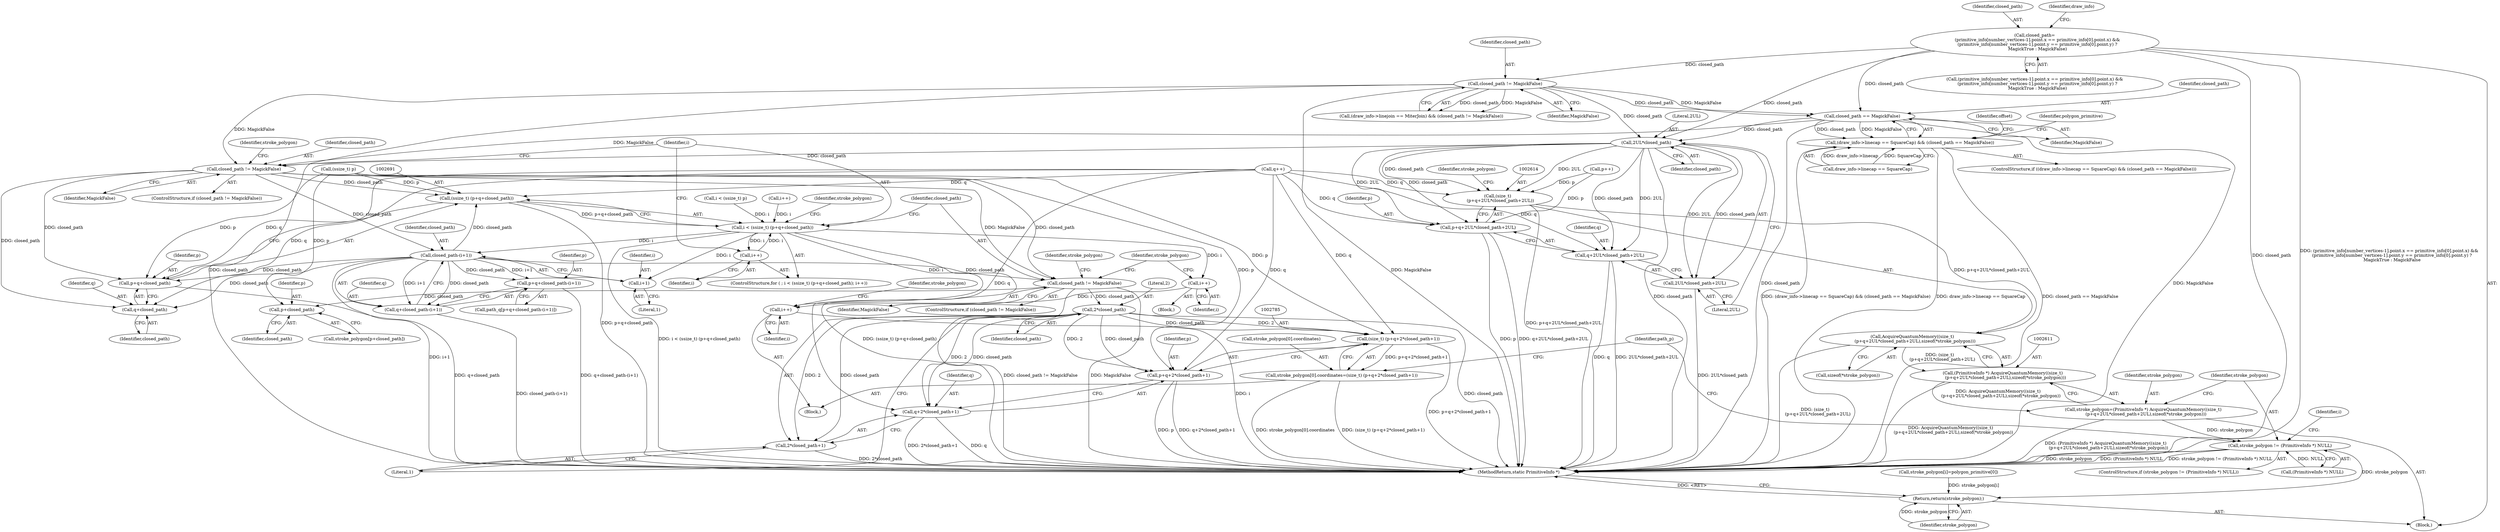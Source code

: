 digraph "0_ImageMagick_726812fa2fa7ce16bcf58f6e115f65427a1c0950_5@API" {
"1000440" [label="(Call,closed_path == MagickFalse)"];
"1000274" [label="(Call,closed_path != MagickFalse)"];
"1000221" [label="(Call,closed_path=\n    (primitive_info[number_vertices-1].point.x == primitive_info[0].point.x) &&\n    (primitive_info[number_vertices-1].point.y == primitive_info[0].point.y) ?\n    MagickTrue : MagickFalse)"];
"1000434" [label="(Call,(draw_info->linecap == SquareCap) && (closed_path == MagickFalse))"];
"1002620" [label="(Call,2UL*closed_path)"];
"1002613" [label="(Call,(size_t)\n    (p+q+2UL*closed_path+2UL))"];
"1002612" [label="(Call,AcquireQuantumMemory((size_t)\n    (p+q+2UL*closed_path+2UL),sizeof(*stroke_polygon)))"];
"1002610" [label="(Call,(PrimitiveInfo *) AcquireQuantumMemory((size_t)\n    (p+q+2UL*closed_path+2UL),sizeof(*stroke_polygon)))"];
"1002608" [label="(Call,stroke_polygon=(PrimitiveInfo *) AcquireQuantumMemory((size_t)\n    (p+q+2UL*closed_path+2UL),sizeof(*stroke_polygon)))"];
"1002628" [label="(Call,stroke_polygon != (PrimitiveInfo *) NULL)"];
"1002813" [label="(Return,return(stroke_polygon);)"];
"1002615" [label="(Call,p+q+2UL*closed_path+2UL)"];
"1002617" [label="(Call,q+2UL*closed_path+2UL)"];
"1002619" [label="(Call,2UL*closed_path+2UL)"];
"1002663" [label="(Call,closed_path != MagickFalse)"];
"1002690" [label="(Call,(ssize_t) (p+q+closed_path))"];
"1002688" [label="(Call,i < (ssize_t) (p+q+closed_path))"];
"1002697" [label="(Call,i++)"];
"1002719" [label="(Call,closed_path-(i+1))"];
"1002692" [label="(Call,p+q+closed_path)"];
"1002694" [label="(Call,q+closed_path)"];
"1002715" [label="(Call,p+q+closed_path-(i+1))"];
"1002717" [label="(Call,q+closed_path-(i+1))"];
"1002725" [label="(Call,closed_path != MagickFalse)"];
"1002745" [label="(Call,p+closed_path)"];
"1002791" [label="(Call,2*closed_path)"];
"1002784" [label="(Call,(size_t) (p+q+2*closed_path+1))"];
"1002778" [label="(Call,stroke_polygon[0].coordinates=(size_t) (p+q+2*closed_path+1))"];
"1002786" [label="(Call,p+q+2*closed_path+1)"];
"1002788" [label="(Call,q+2*closed_path+1)"];
"1002790" [label="(Call,2*closed_path+1)"];
"1002721" [label="(Call,i+1)"];
"1002749" [label="(Call,i++)"];
"1002769" [label="(Call,i++)"];
"1002725" [label="(Call,closed_path != MagickFalse)"];
"1002610" [label="(Call,(PrimitiveInfo *) AcquireQuantumMemory((size_t)\n    (p+q+2UL*closed_path+2UL),sizeof(*stroke_polygon)))"];
"1002621" [label="(Literal,2UL)"];
"1002595" [label="(Call,p++)"];
"1002697" [label="(Call,i++)"];
"1002696" [label="(Identifier,closed_path)"];
"1002622" [label="(Identifier,closed_path)"];
"1002623" [label="(Literal,2UL)"];
"1002618" [label="(Identifier,q)"];
"1002815" [label="(MethodReturn,static PrimitiveInfo *)"];
"1002628" [label="(Call,stroke_polygon != (PrimitiveInfo *) NULL)"];
"1002692" [label="(Call,p+q+closed_path)"];
"1002716" [label="(Identifier,p)"];
"1002745" [label="(Call,p+closed_path)"];
"1002669" [label="(Identifier,stroke_polygon)"];
"1002688" [label="(Call,i < (ssize_t) (p+q+closed_path))"];
"1000221" [label="(Call,closed_path=\n    (primitive_info[number_vertices-1].point.x == primitive_info[0].point.x) &&\n    (primitive_info[number_vertices-1].point.y == primitive_info[0].point.y) ?\n    MagickTrue : MagickFalse)"];
"1002794" [label="(Literal,1)"];
"1002778" [label="(Call,stroke_polygon[0].coordinates=(size_t) (p+q+2*closed_path+1))"];
"1002620" [label="(Call,2UL*closed_path)"];
"1002617" [label="(Call,q+2UL*closed_path+2UL)"];
"1002690" [label="(Call,(ssize_t) (p+q+closed_path))"];
"1002727" [label="(Identifier,MagickFalse)"];
"1000276" [label="(Identifier,MagickFalse)"];
"1002749" [label="(Call,i++)"];
"1002813" [label="(Return,return(stroke_polygon);)"];
"1000435" [label="(Call,draw_info->linecap == SquareCap)"];
"1002609" [label="(Identifier,stroke_polygon)"];
"1000223" [label="(Call,(primitive_info[number_vertices-1].point.x == primitive_info[0].point.x) &&\n    (primitive_info[number_vertices-1].point.y == primitive_info[0].point.y) ?\n    MagickTrue : MagickFalse)"];
"1002722" [label="(Identifier,i)"];
"1002695" [label="(Identifier,q)"];
"1002791" [label="(Call,2*closed_path)"];
"1002774" [label="(Identifier,stroke_polygon)"];
"1000433" [label="(ControlStructure,if ((draw_info->linecap == SquareCap) && (closed_path == MagickFalse)))"];
"1002633" [label="(Block,)"];
"1002665" [label="(Identifier,MagickFalse)"];
"1000222" [label="(Identifier,closed_path)"];
"1002636" [label="(Identifier,i)"];
"1002717" [label="(Call,q+closed_path-(i+1))"];
"1002723" [label="(Literal,1)"];
"1002627" [label="(ControlStructure,if (stroke_polygon != (PrimitiveInfo *) NULL))"];
"1000108" [label="(Block,)"];
"1002746" [label="(Identifier,p)"];
"1002792" [label="(Literal,2)"];
"1002753" [label="(Identifier,stroke_polygon)"];
"1002793" [label="(Identifier,closed_path)"];
"1002619" [label="(Call,2UL*closed_path+2UL)"];
"1002731" [label="(Identifier,stroke_polygon)"];
"1002724" [label="(ControlStructure,if (closed_path != MagickFalse))"];
"1002787" [label="(Identifier,p)"];
"1002626" [label="(Identifier,stroke_polygon)"];
"1002638" [label="(Call,i < (ssize_t) p)"];
"1000265" [label="(Identifier,draw_info)"];
"1002663" [label="(Call,closed_path != MagickFalse)"];
"1002612" [label="(Call,AcquireQuantumMemory((size_t)\n    (p+q+2UL*closed_path+2UL),sizeof(*stroke_polygon)))"];
"1002613" [label="(Call,(size_t)\n    (p+q+2UL*closed_path+2UL))"];
"1002715" [label="(Call,p+q+closed_path-(i+1))"];
"1000441" [label="(Identifier,closed_path)"];
"1002603" [label="(Call,q++)"];
"1002769" [label="(Call,i++)"];
"1002713" [label="(Call,path_q[p+q+closed_path-(i+1)])"];
"1002784" [label="(Call,(size_t) (p+q+2*closed_path+1))"];
"1002694" [label="(Call,q+closed_path)"];
"1002719" [label="(Call,closed_path-(i+1))"];
"1002693" [label="(Identifier,p)"];
"1002790" [label="(Call,2*closed_path+1)"];
"1002728" [label="(Block,)"];
"1002662" [label="(ControlStructure,if (closed_path != MagickFalse))"];
"1002726" [label="(Identifier,closed_path)"];
"1002616" [label="(Identifier,p)"];
"1000449" [label="(Identifier,offset)"];
"1002640" [label="(Call,(ssize_t) p)"];
"1002608" [label="(Call,stroke_polygon=(PrimitiveInfo *) AcquireQuantumMemory((size_t)\n    (p+q+2UL*closed_path+2UL),sizeof(*stroke_polygon)))"];
"1002624" [label="(Call,sizeof(*stroke_polygon))"];
"1002698" [label="(Identifier,i)"];
"1002786" [label="(Call,p+q+2*closed_path+1)"];
"1002721" [label="(Call,i+1)"];
"1002615" [label="(Call,p+q+2UL*closed_path+2UL)"];
"1002750" [label="(Identifier,i)"];
"1002689" [label="(Identifier,i)"];
"1002685" [label="(Call,i++)"];
"1002629" [label="(Identifier,stroke_polygon)"];
"1000442" [label="(Identifier,MagickFalse)"];
"1002743" [label="(Call,stroke_polygon[p+closed_path])"];
"1002789" [label="(Identifier,q)"];
"1002796" [label="(Identifier,path_p)"];
"1002814" [label="(Identifier,stroke_polygon)"];
"1002702" [label="(Identifier,stroke_polygon)"];
"1002770" [label="(Identifier,i)"];
"1002630" [label="(Call,(PrimitiveInfo *) NULL)"];
"1000444" [label="(Identifier,polygon_primitive)"];
"1002788" [label="(Call,q+2*closed_path+1)"];
"1000434" [label="(Call,(draw_info->linecap == SquareCap) && (closed_path == MagickFalse))"];
"1000268" [label="(Call,(draw_info->linejoin == MiterJoin) && (closed_path != MagickFalse))"];
"1000275" [label="(Identifier,closed_path)"];
"1002718" [label="(Identifier,q)"];
"1002751" [label="(Call,stroke_polygon[i]=polygon_primitive[0])"];
"1002720" [label="(Identifier,closed_path)"];
"1000440" [label="(Call,closed_path == MagickFalse)"];
"1002664" [label="(Identifier,closed_path)"];
"1002687" [label="(ControlStructure,for ( ; i < (ssize_t) (p+q+closed_path); i++))"];
"1002779" [label="(Call,stroke_polygon[0].coordinates)"];
"1000274" [label="(Call,closed_path != MagickFalse)"];
"1002747" [label="(Identifier,closed_path)"];
"1000440" -> "1000434"  [label="AST: "];
"1000440" -> "1000442"  [label="CFG: "];
"1000441" -> "1000440"  [label="AST: "];
"1000442" -> "1000440"  [label="AST: "];
"1000434" -> "1000440"  [label="CFG: "];
"1000440" -> "1002815"  [label="DDG: MagickFalse"];
"1000440" -> "1002815"  [label="DDG: closed_path"];
"1000440" -> "1000434"  [label="DDG: closed_path"];
"1000440" -> "1000434"  [label="DDG: MagickFalse"];
"1000274" -> "1000440"  [label="DDG: closed_path"];
"1000274" -> "1000440"  [label="DDG: MagickFalse"];
"1000221" -> "1000440"  [label="DDG: closed_path"];
"1000440" -> "1002620"  [label="DDG: closed_path"];
"1000440" -> "1002663"  [label="DDG: MagickFalse"];
"1000274" -> "1000268"  [label="AST: "];
"1000274" -> "1000276"  [label="CFG: "];
"1000275" -> "1000274"  [label="AST: "];
"1000276" -> "1000274"  [label="AST: "];
"1000268" -> "1000274"  [label="CFG: "];
"1000274" -> "1002815"  [label="DDG: closed_path"];
"1000274" -> "1002815"  [label="DDG: MagickFalse"];
"1000274" -> "1000268"  [label="DDG: closed_path"];
"1000274" -> "1000268"  [label="DDG: MagickFalse"];
"1000221" -> "1000274"  [label="DDG: closed_path"];
"1000274" -> "1002620"  [label="DDG: closed_path"];
"1000274" -> "1002663"  [label="DDG: MagickFalse"];
"1000221" -> "1000108"  [label="AST: "];
"1000221" -> "1000223"  [label="CFG: "];
"1000222" -> "1000221"  [label="AST: "];
"1000223" -> "1000221"  [label="AST: "];
"1000265" -> "1000221"  [label="CFG: "];
"1000221" -> "1002815"  [label="DDG: (primitive_info[number_vertices-1].point.x == primitive_info[0].point.x) &&\n    (primitive_info[number_vertices-1].point.y == primitive_info[0].point.y) ?\n    MagickTrue : MagickFalse"];
"1000221" -> "1002815"  [label="DDG: closed_path"];
"1000221" -> "1002620"  [label="DDG: closed_path"];
"1000434" -> "1000433"  [label="AST: "];
"1000434" -> "1000435"  [label="CFG: "];
"1000435" -> "1000434"  [label="AST: "];
"1000444" -> "1000434"  [label="CFG: "];
"1000449" -> "1000434"  [label="CFG: "];
"1000434" -> "1002815"  [label="DDG: closed_path == MagickFalse"];
"1000434" -> "1002815"  [label="DDG: (draw_info->linecap == SquareCap) && (closed_path == MagickFalse)"];
"1000434" -> "1002815"  [label="DDG: draw_info->linecap == SquareCap"];
"1000435" -> "1000434"  [label="DDG: draw_info->linecap"];
"1000435" -> "1000434"  [label="DDG: SquareCap"];
"1002620" -> "1002619"  [label="AST: "];
"1002620" -> "1002622"  [label="CFG: "];
"1002621" -> "1002620"  [label="AST: "];
"1002622" -> "1002620"  [label="AST: "];
"1002623" -> "1002620"  [label="CFG: "];
"1002620" -> "1002815"  [label="DDG: closed_path"];
"1002620" -> "1002613"  [label="DDG: 2UL"];
"1002620" -> "1002613"  [label="DDG: closed_path"];
"1002620" -> "1002615"  [label="DDG: 2UL"];
"1002620" -> "1002615"  [label="DDG: closed_path"];
"1002620" -> "1002617"  [label="DDG: 2UL"];
"1002620" -> "1002617"  [label="DDG: closed_path"];
"1002620" -> "1002619"  [label="DDG: 2UL"];
"1002620" -> "1002619"  [label="DDG: closed_path"];
"1002620" -> "1002663"  [label="DDG: closed_path"];
"1002613" -> "1002612"  [label="AST: "];
"1002613" -> "1002615"  [label="CFG: "];
"1002614" -> "1002613"  [label="AST: "];
"1002615" -> "1002613"  [label="AST: "];
"1002626" -> "1002613"  [label="CFG: "];
"1002613" -> "1002815"  [label="DDG: p+q+2UL*closed_path+2UL"];
"1002613" -> "1002612"  [label="DDG: p+q+2UL*closed_path+2UL"];
"1002595" -> "1002613"  [label="DDG: p"];
"1002603" -> "1002613"  [label="DDG: q"];
"1002612" -> "1002610"  [label="AST: "];
"1002612" -> "1002624"  [label="CFG: "];
"1002624" -> "1002612"  [label="AST: "];
"1002610" -> "1002612"  [label="CFG: "];
"1002612" -> "1002815"  [label="DDG: (size_t)\n    (p+q+2UL*closed_path+2UL)"];
"1002612" -> "1002610"  [label="DDG: (size_t)\n    (p+q+2UL*closed_path+2UL)"];
"1002610" -> "1002608"  [label="AST: "];
"1002611" -> "1002610"  [label="AST: "];
"1002608" -> "1002610"  [label="CFG: "];
"1002610" -> "1002815"  [label="DDG: AcquireQuantumMemory((size_t)\n    (p+q+2UL*closed_path+2UL),sizeof(*stroke_polygon))"];
"1002610" -> "1002608"  [label="DDG: AcquireQuantumMemory((size_t)\n    (p+q+2UL*closed_path+2UL),sizeof(*stroke_polygon))"];
"1002608" -> "1000108"  [label="AST: "];
"1002609" -> "1002608"  [label="AST: "];
"1002629" -> "1002608"  [label="CFG: "];
"1002608" -> "1002815"  [label="DDG: (PrimitiveInfo *) AcquireQuantumMemory((size_t)\n    (p+q+2UL*closed_path+2UL),sizeof(*stroke_polygon))"];
"1002608" -> "1002628"  [label="DDG: stroke_polygon"];
"1002628" -> "1002627"  [label="AST: "];
"1002628" -> "1002630"  [label="CFG: "];
"1002629" -> "1002628"  [label="AST: "];
"1002630" -> "1002628"  [label="AST: "];
"1002636" -> "1002628"  [label="CFG: "];
"1002796" -> "1002628"  [label="CFG: "];
"1002628" -> "1002815"  [label="DDG: (PrimitiveInfo *) NULL"];
"1002628" -> "1002815"  [label="DDG: stroke_polygon != (PrimitiveInfo *) NULL"];
"1002628" -> "1002815"  [label="DDG: stroke_polygon"];
"1002630" -> "1002628"  [label="DDG: NULL"];
"1002628" -> "1002813"  [label="DDG: stroke_polygon"];
"1002813" -> "1000108"  [label="AST: "];
"1002813" -> "1002814"  [label="CFG: "];
"1002814" -> "1002813"  [label="AST: "];
"1002815" -> "1002813"  [label="CFG: "];
"1002813" -> "1002815"  [label="DDG: <RET>"];
"1002814" -> "1002813"  [label="DDG: stroke_polygon"];
"1002751" -> "1002813"  [label="DDG: stroke_polygon[i]"];
"1002615" -> "1002617"  [label="CFG: "];
"1002616" -> "1002615"  [label="AST: "];
"1002617" -> "1002615"  [label="AST: "];
"1002615" -> "1002815"  [label="DDG: q+2UL*closed_path+2UL"];
"1002615" -> "1002815"  [label="DDG: p"];
"1002595" -> "1002615"  [label="DDG: p"];
"1002603" -> "1002615"  [label="DDG: q"];
"1002617" -> "1002619"  [label="CFG: "];
"1002618" -> "1002617"  [label="AST: "];
"1002619" -> "1002617"  [label="AST: "];
"1002617" -> "1002815"  [label="DDG: q"];
"1002617" -> "1002815"  [label="DDG: 2UL*closed_path+2UL"];
"1002603" -> "1002617"  [label="DDG: q"];
"1002619" -> "1002623"  [label="CFG: "];
"1002623" -> "1002619"  [label="AST: "];
"1002619" -> "1002815"  [label="DDG: 2UL*closed_path"];
"1002663" -> "1002662"  [label="AST: "];
"1002663" -> "1002665"  [label="CFG: "];
"1002664" -> "1002663"  [label="AST: "];
"1002665" -> "1002663"  [label="AST: "];
"1002669" -> "1002663"  [label="CFG: "];
"1002689" -> "1002663"  [label="CFG: "];
"1002663" -> "1002690"  [label="DDG: closed_path"];
"1002663" -> "1002692"  [label="DDG: closed_path"];
"1002663" -> "1002694"  [label="DDG: closed_path"];
"1002663" -> "1002719"  [label="DDG: closed_path"];
"1002663" -> "1002725"  [label="DDG: closed_path"];
"1002663" -> "1002725"  [label="DDG: MagickFalse"];
"1002690" -> "1002688"  [label="AST: "];
"1002690" -> "1002692"  [label="CFG: "];
"1002691" -> "1002690"  [label="AST: "];
"1002692" -> "1002690"  [label="AST: "];
"1002688" -> "1002690"  [label="CFG: "];
"1002690" -> "1002815"  [label="DDG: p+q+closed_path"];
"1002690" -> "1002688"  [label="DDG: p+q+closed_path"];
"1002640" -> "1002690"  [label="DDG: p"];
"1002603" -> "1002690"  [label="DDG: q"];
"1002719" -> "1002690"  [label="DDG: closed_path"];
"1002688" -> "1002687"  [label="AST: "];
"1002689" -> "1002688"  [label="AST: "];
"1002702" -> "1002688"  [label="CFG: "];
"1002726" -> "1002688"  [label="CFG: "];
"1002688" -> "1002815"  [label="DDG: i < (ssize_t) (p+q+closed_path)"];
"1002688" -> "1002815"  [label="DDG: (ssize_t) (p+q+closed_path)"];
"1002697" -> "1002688"  [label="DDG: i"];
"1002685" -> "1002688"  [label="DDG: i"];
"1002638" -> "1002688"  [label="DDG: i"];
"1002688" -> "1002697"  [label="DDG: i"];
"1002688" -> "1002719"  [label="DDG: i"];
"1002688" -> "1002721"  [label="DDG: i"];
"1002688" -> "1002749"  [label="DDG: i"];
"1002688" -> "1002769"  [label="DDG: i"];
"1002697" -> "1002687"  [label="AST: "];
"1002697" -> "1002698"  [label="CFG: "];
"1002698" -> "1002697"  [label="AST: "];
"1002689" -> "1002697"  [label="CFG: "];
"1002719" -> "1002717"  [label="AST: "];
"1002719" -> "1002721"  [label="CFG: "];
"1002720" -> "1002719"  [label="AST: "];
"1002721" -> "1002719"  [label="AST: "];
"1002717" -> "1002719"  [label="CFG: "];
"1002719" -> "1002815"  [label="DDG: i+1"];
"1002719" -> "1002692"  [label="DDG: closed_path"];
"1002719" -> "1002694"  [label="DDG: closed_path"];
"1002719" -> "1002715"  [label="DDG: closed_path"];
"1002719" -> "1002715"  [label="DDG: i+1"];
"1002719" -> "1002717"  [label="DDG: closed_path"];
"1002719" -> "1002717"  [label="DDG: i+1"];
"1002719" -> "1002725"  [label="DDG: closed_path"];
"1002692" -> "1002694"  [label="CFG: "];
"1002693" -> "1002692"  [label="AST: "];
"1002694" -> "1002692"  [label="AST: "];
"1002692" -> "1002815"  [label="DDG: q+closed_path"];
"1002640" -> "1002692"  [label="DDG: p"];
"1002603" -> "1002692"  [label="DDG: q"];
"1002694" -> "1002696"  [label="CFG: "];
"1002695" -> "1002694"  [label="AST: "];
"1002696" -> "1002694"  [label="AST: "];
"1002603" -> "1002694"  [label="DDG: q"];
"1002715" -> "1002713"  [label="AST: "];
"1002715" -> "1002717"  [label="CFG: "];
"1002716" -> "1002715"  [label="AST: "];
"1002717" -> "1002715"  [label="AST: "];
"1002713" -> "1002715"  [label="CFG: "];
"1002715" -> "1002815"  [label="DDG: q+closed_path-(i+1)"];
"1002718" -> "1002717"  [label="AST: "];
"1002717" -> "1002815"  [label="DDG: closed_path-(i+1)"];
"1002725" -> "1002724"  [label="AST: "];
"1002725" -> "1002727"  [label="CFG: "];
"1002726" -> "1002725"  [label="AST: "];
"1002727" -> "1002725"  [label="AST: "];
"1002731" -> "1002725"  [label="CFG: "];
"1002753" -> "1002725"  [label="CFG: "];
"1002725" -> "1002815"  [label="DDG: MagickFalse"];
"1002725" -> "1002815"  [label="DDG: closed_path != MagickFalse"];
"1002725" -> "1002745"  [label="DDG: closed_path"];
"1002725" -> "1002791"  [label="DDG: closed_path"];
"1002745" -> "1002743"  [label="AST: "];
"1002745" -> "1002747"  [label="CFG: "];
"1002746" -> "1002745"  [label="AST: "];
"1002747" -> "1002745"  [label="AST: "];
"1002743" -> "1002745"  [label="CFG: "];
"1002640" -> "1002745"  [label="DDG: p"];
"1002791" -> "1002790"  [label="AST: "];
"1002791" -> "1002793"  [label="CFG: "];
"1002792" -> "1002791"  [label="AST: "];
"1002793" -> "1002791"  [label="AST: "];
"1002794" -> "1002791"  [label="CFG: "];
"1002791" -> "1002815"  [label="DDG: closed_path"];
"1002791" -> "1002784"  [label="DDG: 2"];
"1002791" -> "1002784"  [label="DDG: closed_path"];
"1002791" -> "1002786"  [label="DDG: 2"];
"1002791" -> "1002786"  [label="DDG: closed_path"];
"1002791" -> "1002788"  [label="DDG: 2"];
"1002791" -> "1002788"  [label="DDG: closed_path"];
"1002791" -> "1002790"  [label="DDG: 2"];
"1002791" -> "1002790"  [label="DDG: closed_path"];
"1002784" -> "1002778"  [label="AST: "];
"1002784" -> "1002786"  [label="CFG: "];
"1002785" -> "1002784"  [label="AST: "];
"1002786" -> "1002784"  [label="AST: "];
"1002778" -> "1002784"  [label="CFG: "];
"1002784" -> "1002815"  [label="DDG: p+q+2*closed_path+1"];
"1002784" -> "1002778"  [label="DDG: p+q+2*closed_path+1"];
"1002640" -> "1002784"  [label="DDG: p"];
"1002603" -> "1002784"  [label="DDG: q"];
"1002778" -> "1002633"  [label="AST: "];
"1002779" -> "1002778"  [label="AST: "];
"1002796" -> "1002778"  [label="CFG: "];
"1002778" -> "1002815"  [label="DDG: stroke_polygon[0].coordinates"];
"1002778" -> "1002815"  [label="DDG: (size_t) (p+q+2*closed_path+1)"];
"1002786" -> "1002788"  [label="CFG: "];
"1002787" -> "1002786"  [label="AST: "];
"1002788" -> "1002786"  [label="AST: "];
"1002786" -> "1002815"  [label="DDG: q+2*closed_path+1"];
"1002786" -> "1002815"  [label="DDG: p"];
"1002640" -> "1002786"  [label="DDG: p"];
"1002603" -> "1002786"  [label="DDG: q"];
"1002788" -> "1002790"  [label="CFG: "];
"1002789" -> "1002788"  [label="AST: "];
"1002790" -> "1002788"  [label="AST: "];
"1002788" -> "1002815"  [label="DDG: q"];
"1002788" -> "1002815"  [label="DDG: 2*closed_path+1"];
"1002603" -> "1002788"  [label="DDG: q"];
"1002790" -> "1002794"  [label="CFG: "];
"1002794" -> "1002790"  [label="AST: "];
"1002790" -> "1002815"  [label="DDG: 2*closed_path"];
"1002721" -> "1002723"  [label="CFG: "];
"1002722" -> "1002721"  [label="AST: "];
"1002723" -> "1002721"  [label="AST: "];
"1002749" -> "1002728"  [label="AST: "];
"1002749" -> "1002750"  [label="CFG: "];
"1002750" -> "1002749"  [label="AST: "];
"1002753" -> "1002749"  [label="CFG: "];
"1002749" -> "1002769"  [label="DDG: i"];
"1002769" -> "1002633"  [label="AST: "];
"1002769" -> "1002770"  [label="CFG: "];
"1002770" -> "1002769"  [label="AST: "];
"1002774" -> "1002769"  [label="CFG: "];
"1002769" -> "1002815"  [label="DDG: i"];
}
